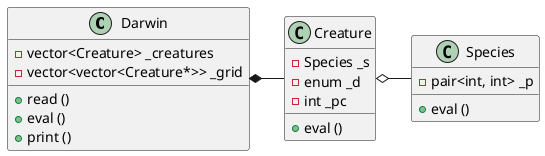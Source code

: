 @startuml
Darwin   *- Creature
Creature o- Species

class Darwin {
    - vector<Creature> _creatures
    - vector<vector<Creature*>> _grid
    + read ()
    + eval ()
    + print ()
    }

class Creature {
    - Species _s
    - enum _d
    - int _pc
    + eval ()
    }

class Species {
    - pair<int, int> _p
    + eval ()
    }

@enduml
